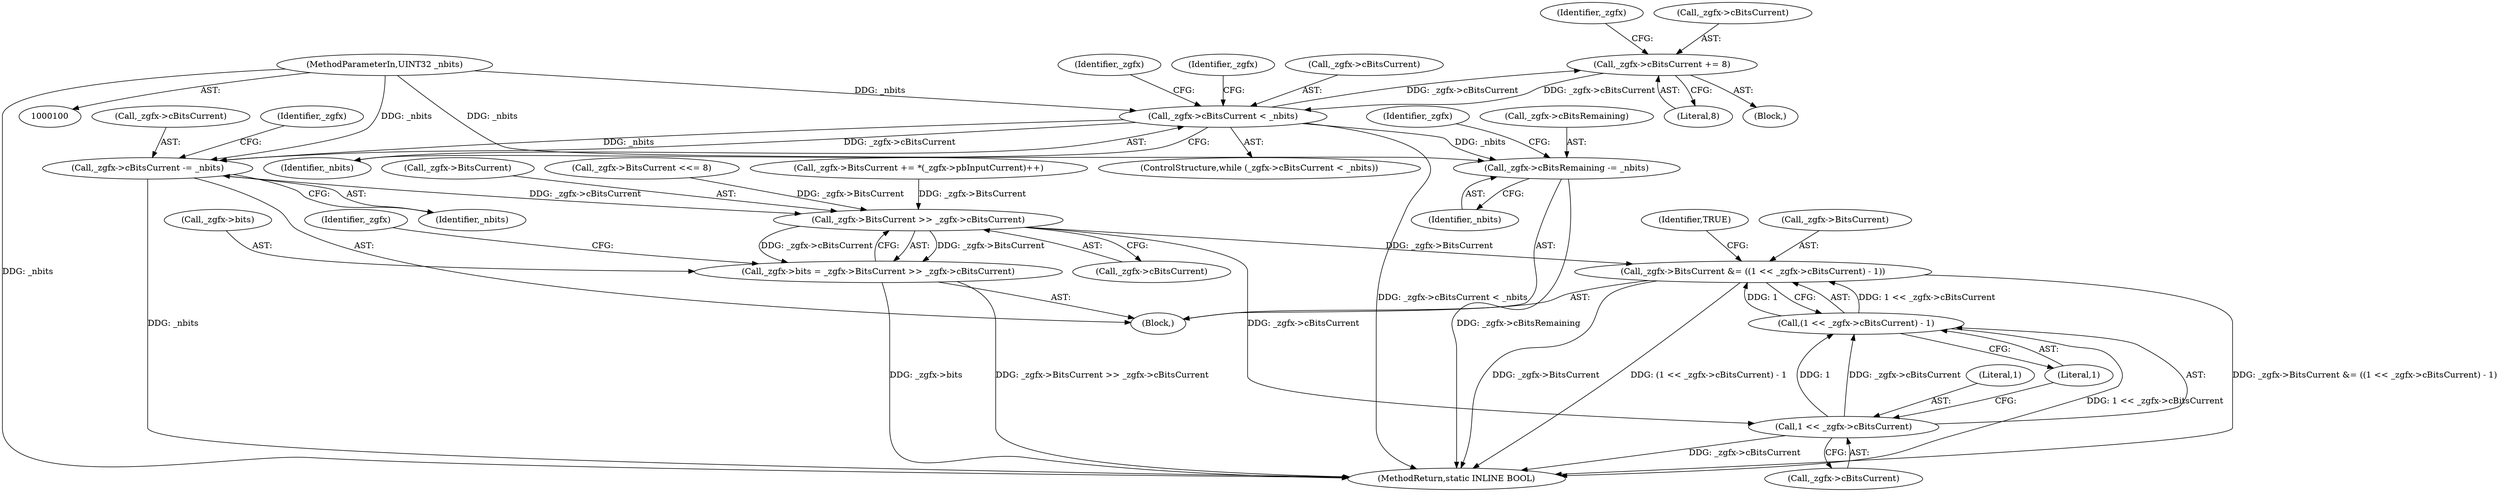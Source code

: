 digraph "0_FreeRDP_17c363a5162fd4dc77b1df54e48d7bd9bf6b3be7@pointer" {
"1000138" [label="(Call,_zgfx->cBitsCurrent += 8)"];
"1000110" [label="(Call,_zgfx->cBitsCurrent < _nbits)"];
"1000138" [label="(Call,_zgfx->cBitsCurrent += 8)"];
"1000102" [label="(MethodParameterIn,UINT32 _nbits)"];
"1000143" [label="(Call,_zgfx->cBitsRemaining -= _nbits)"];
"1000148" [label="(Call,_zgfx->cBitsCurrent -= _nbits)"];
"1000157" [label="(Call,_zgfx->BitsCurrent >> _zgfx->cBitsCurrent)"];
"1000153" [label="(Call,_zgfx->bits = _zgfx->BitsCurrent >> _zgfx->cBitsCurrent)"];
"1000164" [label="(Call,_zgfx->BitsCurrent &= ((1 << _zgfx->cBitsCurrent) - 1))"];
"1000169" [label="(Call,1 << _zgfx->cBitsCurrent)"];
"1000168" [label="(Call,(1 << _zgfx->cBitsCurrent) - 1)"];
"1000116" [label="(Call,_zgfx->BitsCurrent <<= 8)"];
"1000142" [label="(Literal,8)"];
"1000109" [label="(ControlStructure,while (_zgfx->cBitsCurrent < _nbits))"];
"1000111" [label="(Call,_zgfx->cBitsCurrent)"];
"1000138" [label="(Call,_zgfx->cBitsCurrent += 8)"];
"1000102" [label="(MethodParameterIn,UINT32 _nbits)"];
"1000145" [label="(Identifier,_zgfx)"];
"1000170" [label="(Literal,1)"];
"1000114" [label="(Identifier,_nbits)"];
"1000157" [label="(Call,_zgfx->BitsCurrent >> _zgfx->cBitsCurrent)"];
"1000115" [label="(Block,)"];
"1000110" [label="(Call,_zgfx->cBitsCurrent < _nbits)"];
"1000144" [label="(Call,_zgfx->cBitsRemaining)"];
"1000166" [label="(Identifier,_zgfx)"];
"1000174" [label="(Literal,1)"];
"1000118" [label="(Identifier,_zgfx)"];
"1000129" [label="(Call,_zgfx->BitsCurrent += *(_zgfx->pbInputCurrent)++)"];
"1000147" [label="(Identifier,_nbits)"];
"1000168" [label="(Call,(1 << _zgfx->cBitsCurrent) - 1)"];
"1000176" [label="(Identifier,TRUE)"];
"1000150" [label="(Identifier,_zgfx)"];
"1000152" [label="(Identifier,_nbits)"];
"1000112" [label="(Identifier,_zgfx)"];
"1000165" [label="(Call,_zgfx->BitsCurrent)"];
"1000149" [label="(Call,_zgfx->cBitsCurrent)"];
"1000161" [label="(Call,_zgfx->cBitsCurrent)"];
"1000158" [label="(Call,_zgfx->BitsCurrent)"];
"1000177" [label="(MethodReturn,static INLINE BOOL)"];
"1000148" [label="(Call,_zgfx->cBitsCurrent -= _nbits)"];
"1000139" [label="(Call,_zgfx->cBitsCurrent)"];
"1000155" [label="(Identifier,_zgfx)"];
"1000103" [label="(Block,)"];
"1000143" [label="(Call,_zgfx->cBitsRemaining -= _nbits)"];
"1000164" [label="(Call,_zgfx->BitsCurrent &= ((1 << _zgfx->cBitsCurrent) - 1))"];
"1000169" [label="(Call,1 << _zgfx->cBitsCurrent)"];
"1000154" [label="(Call,_zgfx->bits)"];
"1000171" [label="(Call,_zgfx->cBitsCurrent)"];
"1000153" [label="(Call,_zgfx->bits = _zgfx->BitsCurrent >> _zgfx->cBitsCurrent)"];
"1000138" -> "1000115"  [label="AST: "];
"1000138" -> "1000142"  [label="CFG: "];
"1000139" -> "1000138"  [label="AST: "];
"1000142" -> "1000138"  [label="AST: "];
"1000112" -> "1000138"  [label="CFG: "];
"1000138" -> "1000110"  [label="DDG: _zgfx->cBitsCurrent"];
"1000110" -> "1000138"  [label="DDG: _zgfx->cBitsCurrent"];
"1000110" -> "1000109"  [label="AST: "];
"1000110" -> "1000114"  [label="CFG: "];
"1000111" -> "1000110"  [label="AST: "];
"1000114" -> "1000110"  [label="AST: "];
"1000118" -> "1000110"  [label="CFG: "];
"1000145" -> "1000110"  [label="CFG: "];
"1000110" -> "1000177"  [label="DDG: _zgfx->cBitsCurrent < _nbits"];
"1000102" -> "1000110"  [label="DDG: _nbits"];
"1000110" -> "1000143"  [label="DDG: _nbits"];
"1000110" -> "1000148"  [label="DDG: _nbits"];
"1000110" -> "1000148"  [label="DDG: _zgfx->cBitsCurrent"];
"1000102" -> "1000100"  [label="AST: "];
"1000102" -> "1000177"  [label="DDG: _nbits"];
"1000102" -> "1000143"  [label="DDG: _nbits"];
"1000102" -> "1000148"  [label="DDG: _nbits"];
"1000143" -> "1000103"  [label="AST: "];
"1000143" -> "1000147"  [label="CFG: "];
"1000144" -> "1000143"  [label="AST: "];
"1000147" -> "1000143"  [label="AST: "];
"1000150" -> "1000143"  [label="CFG: "];
"1000143" -> "1000177"  [label="DDG: _zgfx->cBitsRemaining"];
"1000148" -> "1000103"  [label="AST: "];
"1000148" -> "1000152"  [label="CFG: "];
"1000149" -> "1000148"  [label="AST: "];
"1000152" -> "1000148"  [label="AST: "];
"1000155" -> "1000148"  [label="CFG: "];
"1000148" -> "1000177"  [label="DDG: _nbits"];
"1000148" -> "1000157"  [label="DDG: _zgfx->cBitsCurrent"];
"1000157" -> "1000153"  [label="AST: "];
"1000157" -> "1000161"  [label="CFG: "];
"1000158" -> "1000157"  [label="AST: "];
"1000161" -> "1000157"  [label="AST: "];
"1000153" -> "1000157"  [label="CFG: "];
"1000157" -> "1000153"  [label="DDG: _zgfx->BitsCurrent"];
"1000157" -> "1000153"  [label="DDG: _zgfx->cBitsCurrent"];
"1000116" -> "1000157"  [label="DDG: _zgfx->BitsCurrent"];
"1000129" -> "1000157"  [label="DDG: _zgfx->BitsCurrent"];
"1000157" -> "1000164"  [label="DDG: _zgfx->BitsCurrent"];
"1000157" -> "1000169"  [label="DDG: _zgfx->cBitsCurrent"];
"1000153" -> "1000103"  [label="AST: "];
"1000154" -> "1000153"  [label="AST: "];
"1000166" -> "1000153"  [label="CFG: "];
"1000153" -> "1000177"  [label="DDG: _zgfx->BitsCurrent >> _zgfx->cBitsCurrent"];
"1000153" -> "1000177"  [label="DDG: _zgfx->bits"];
"1000164" -> "1000103"  [label="AST: "];
"1000164" -> "1000168"  [label="CFG: "];
"1000165" -> "1000164"  [label="AST: "];
"1000168" -> "1000164"  [label="AST: "];
"1000176" -> "1000164"  [label="CFG: "];
"1000164" -> "1000177"  [label="DDG: _zgfx->BitsCurrent"];
"1000164" -> "1000177"  [label="DDG: (1 << _zgfx->cBitsCurrent) - 1"];
"1000164" -> "1000177"  [label="DDG: _zgfx->BitsCurrent &= ((1 << _zgfx->cBitsCurrent) - 1)"];
"1000168" -> "1000164"  [label="DDG: 1 << _zgfx->cBitsCurrent"];
"1000168" -> "1000164"  [label="DDG: 1"];
"1000169" -> "1000168"  [label="AST: "];
"1000169" -> "1000171"  [label="CFG: "];
"1000170" -> "1000169"  [label="AST: "];
"1000171" -> "1000169"  [label="AST: "];
"1000174" -> "1000169"  [label="CFG: "];
"1000169" -> "1000177"  [label="DDG: _zgfx->cBitsCurrent"];
"1000169" -> "1000168"  [label="DDG: 1"];
"1000169" -> "1000168"  [label="DDG: _zgfx->cBitsCurrent"];
"1000168" -> "1000174"  [label="CFG: "];
"1000174" -> "1000168"  [label="AST: "];
"1000168" -> "1000177"  [label="DDG: 1 << _zgfx->cBitsCurrent"];
}
